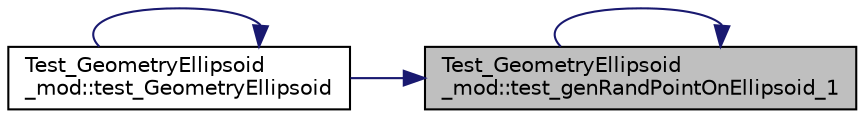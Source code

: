 digraph "Test_GeometryEllipsoid_mod::test_genRandPointOnEllipsoid_1"
{
 // LATEX_PDF_SIZE
  edge [fontname="Helvetica",fontsize="10",labelfontname="Helvetica",labelfontsize="10"];
  node [fontname="Helvetica",fontsize="10",shape=record];
  rankdir="RL";
  Node1 [label="Test_GeometryEllipsoid\l_mod::test_genRandPointOnEllipsoid_1",height=0.2,width=0.4,color="black", fillcolor="grey75", style="filled", fontcolor="black",tooltip=" "];
  Node1 -> Node1 [dir="back",color="midnightblue",fontsize="10",style="solid",fontname="Helvetica"];
  Node1 -> Node2 [dir="back",color="midnightblue",fontsize="10",style="solid",fontname="Helvetica"];
  Node2 [label="Test_GeometryEllipsoid\l_mod::test_GeometryEllipsoid",height=0.2,width=0.4,color="black", fillcolor="white", style="filled",URL="$namespaceTest__GeometryEllipsoid__mod.html#a4bfc87751e55be3518af11b571531e1d",tooltip=" "];
  Node2 -> Node2 [dir="back",color="midnightblue",fontsize="10",style="solid",fontname="Helvetica"];
}
